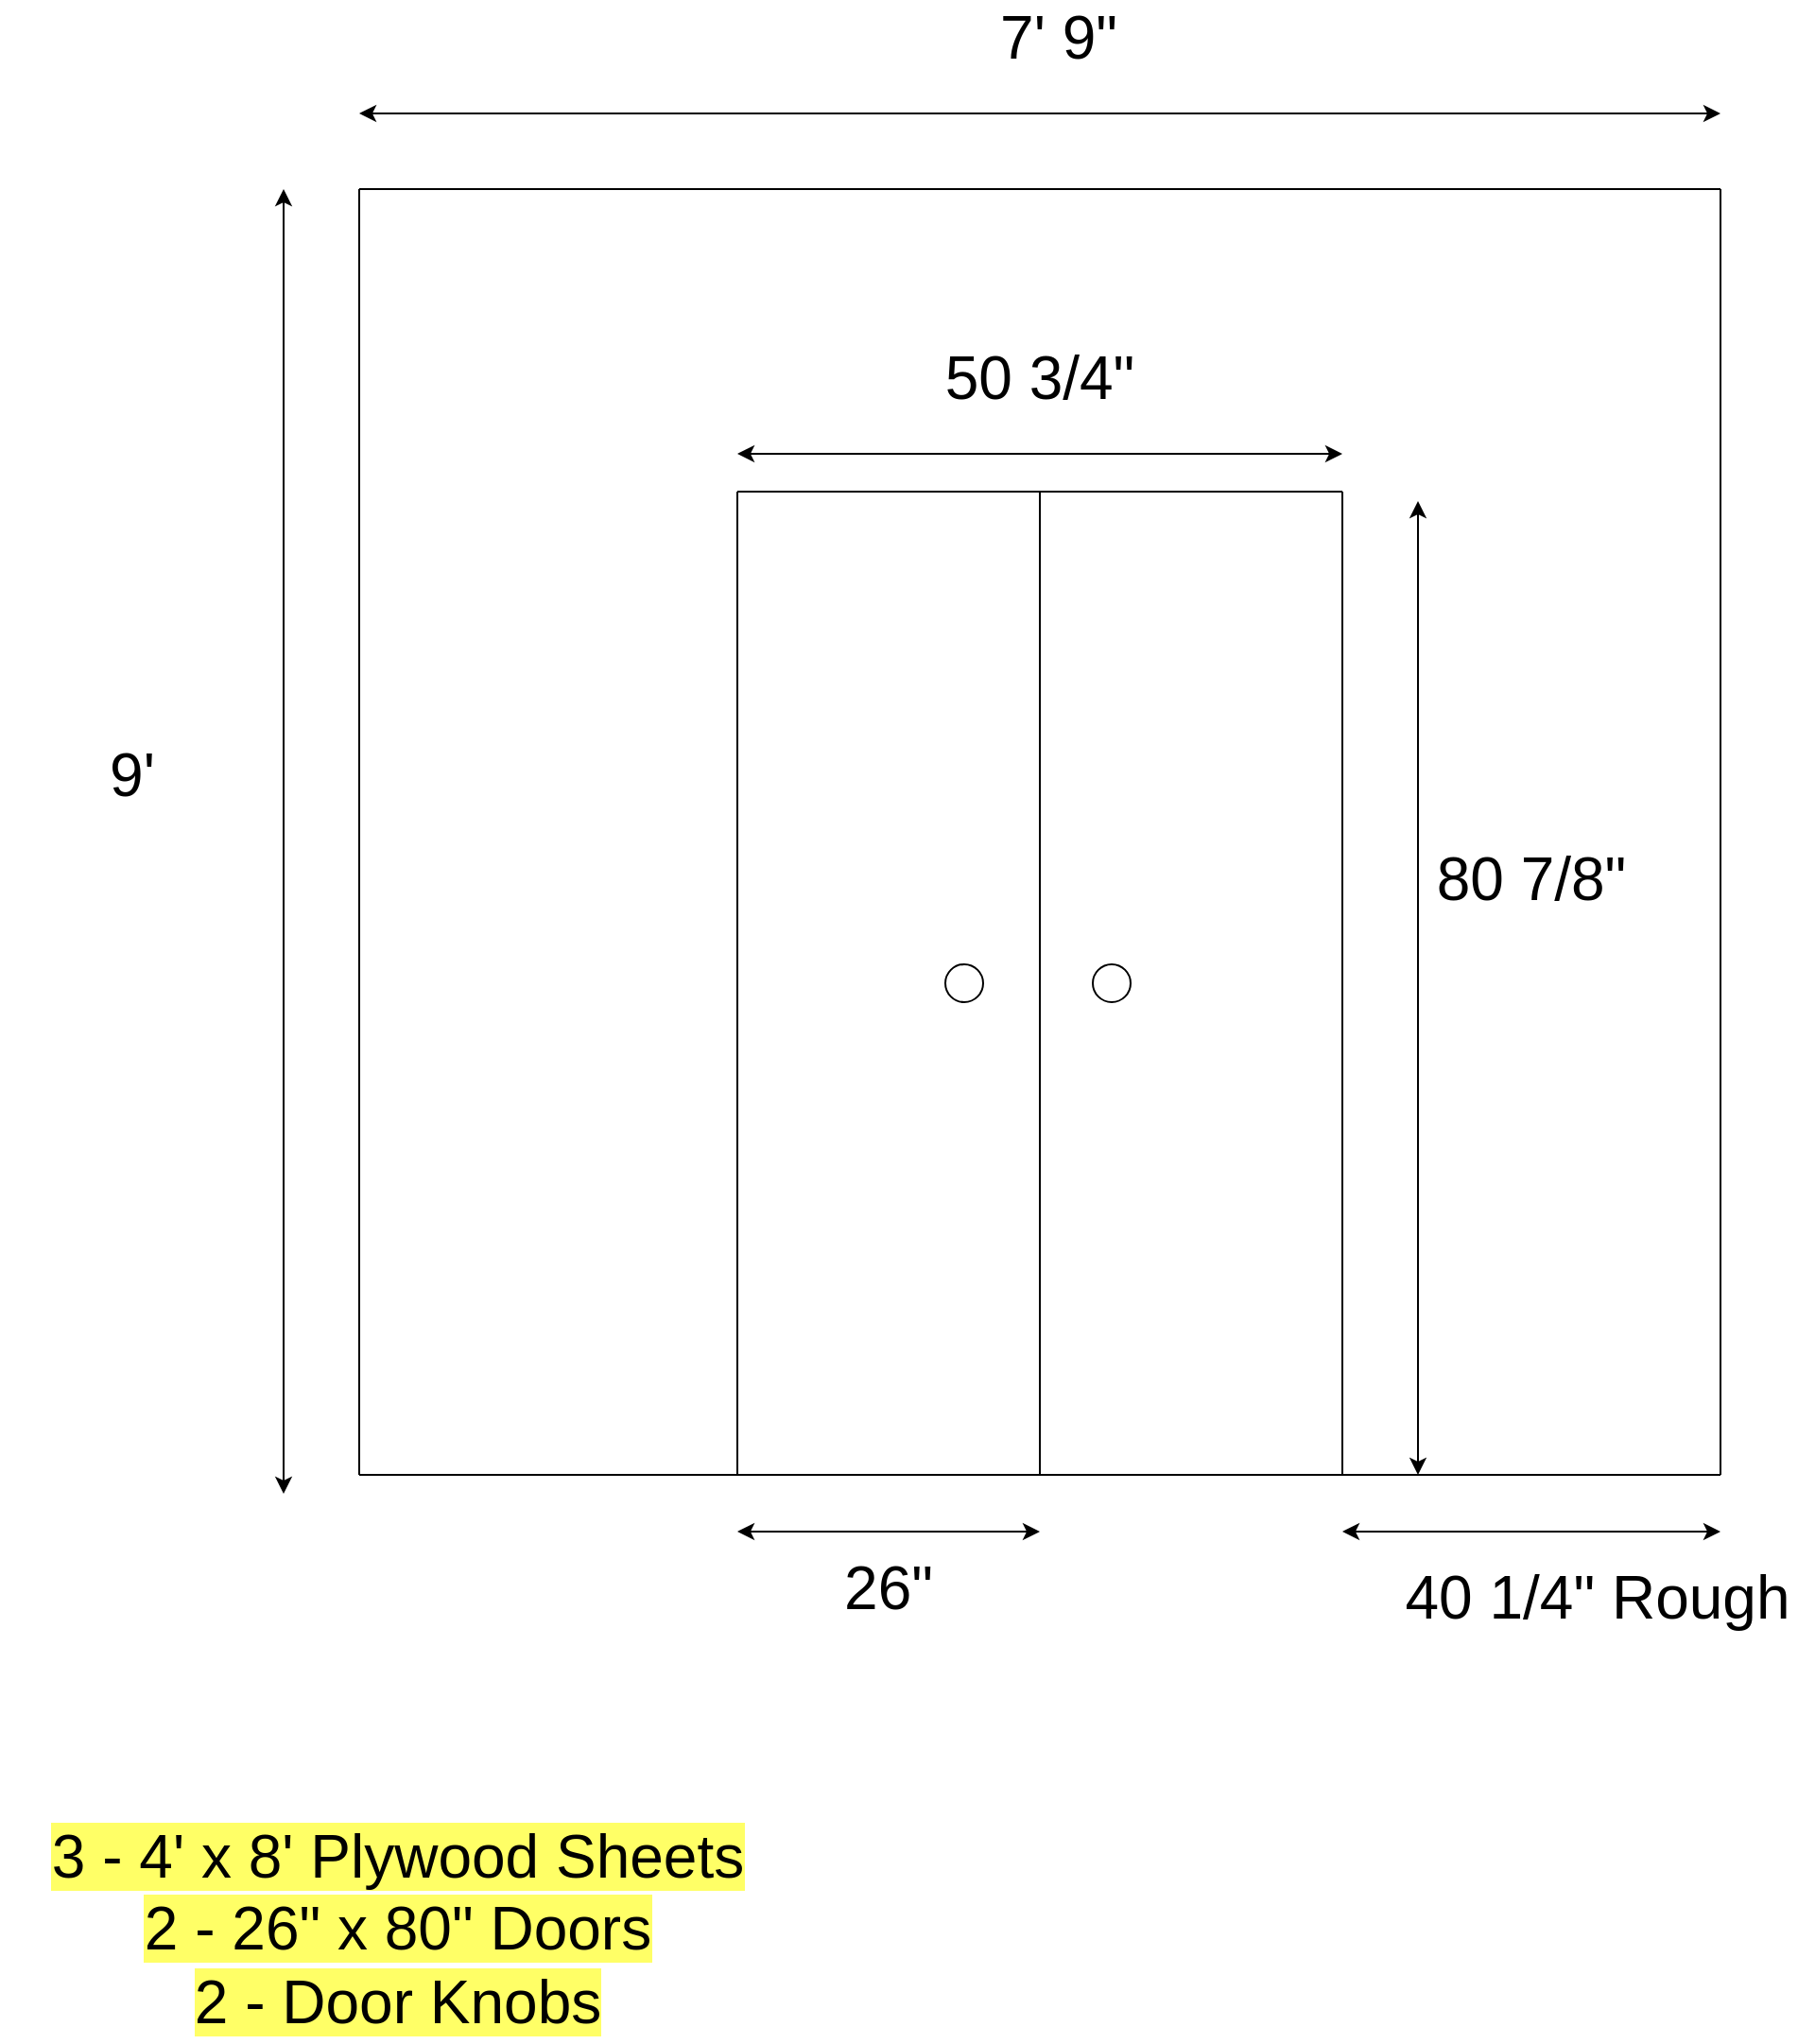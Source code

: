 <mxfile version="14.3.1" type="github">
  <diagram id="h7SI_BFDKXV4uLYVy1Ud" name="Page-1">
    <mxGraphModel dx="1892" dy="1022" grid="1" gridSize="10" guides="1" tooltips="1" connect="1" arrows="1" fold="1" page="1" pageScale="1.5" pageWidth="850" pageHeight="1100" math="0" shadow="0">
      <root>
        <mxCell id="0" />
        <mxCell id="1" parent="0" />
        <mxCell id="78tmiLT96YUY_zmRKEJ_-1" value="" style="endArrow=none;html=1;" edge="1" parent="1">
          <mxGeometry width="50" height="50" relative="1" as="geometry">
            <mxPoint x="440" y="1160" as="sourcePoint" />
            <mxPoint x="440" y="640" as="targetPoint" />
          </mxGeometry>
        </mxCell>
        <mxCell id="78tmiLT96YUY_zmRKEJ_-2" value="" style="endArrow=none;html=1;" edge="1" parent="1">
          <mxGeometry width="50" height="50" relative="1" as="geometry">
            <mxPoint x="960" y="1160" as="sourcePoint" />
            <mxPoint x="960" y="480" as="targetPoint" />
          </mxGeometry>
        </mxCell>
        <mxCell id="78tmiLT96YUY_zmRKEJ_-3" value="" style="endArrow=none;html=1;" edge="1" parent="1">
          <mxGeometry width="50" height="50" relative="1" as="geometry">
            <mxPoint x="240" y="480" as="sourcePoint" />
            <mxPoint x="960" y="480" as="targetPoint" />
          </mxGeometry>
        </mxCell>
        <mxCell id="78tmiLT96YUY_zmRKEJ_-4" value="" style="endArrow=none;html=1;" edge="1" parent="1">
          <mxGeometry width="50" height="50" relative="1" as="geometry">
            <mxPoint x="240" y="1160" as="sourcePoint" />
            <mxPoint x="440" y="1160" as="targetPoint" />
          </mxGeometry>
        </mxCell>
        <mxCell id="78tmiLT96YUY_zmRKEJ_-8" value="" style="endArrow=none;html=1;" edge="1" parent="1">
          <mxGeometry width="50" height="50" relative="1" as="geometry">
            <mxPoint x="440" y="640" as="sourcePoint" />
            <mxPoint x="760" y="640" as="targetPoint" />
          </mxGeometry>
        </mxCell>
        <mxCell id="78tmiLT96YUY_zmRKEJ_-9" value="" style="endArrow=none;html=1;" edge="1" parent="1">
          <mxGeometry width="50" height="50" relative="1" as="geometry">
            <mxPoint x="600" y="1160" as="sourcePoint" />
            <mxPoint x="600" y="640" as="targetPoint" />
          </mxGeometry>
        </mxCell>
        <mxCell id="78tmiLT96YUY_zmRKEJ_-10" value="" style="endArrow=none;html=1;" edge="1" parent="1">
          <mxGeometry width="50" height="50" relative="1" as="geometry">
            <mxPoint x="440" y="1160" as="sourcePoint" />
            <mxPoint x="760" y="1160" as="targetPoint" />
          </mxGeometry>
        </mxCell>
        <mxCell id="78tmiLT96YUY_zmRKEJ_-11" value="" style="ellipse;whiteSpace=wrap;html=1;aspect=fixed;" vertex="1" parent="1">
          <mxGeometry x="550" y="890" width="20" height="20" as="geometry" />
        </mxCell>
        <mxCell id="78tmiLT96YUY_zmRKEJ_-13" value="" style="endArrow=classic;startArrow=classic;html=1;" edge="1" parent="1">
          <mxGeometry width="50" height="50" relative="1" as="geometry">
            <mxPoint x="800" y="1160" as="sourcePoint" />
            <mxPoint x="800" y="645" as="targetPoint" />
          </mxGeometry>
        </mxCell>
        <mxCell id="78tmiLT96YUY_zmRKEJ_-14" value="" style="endArrow=classic;startArrow=classic;html=1;" edge="1" parent="1">
          <mxGeometry width="50" height="50" relative="1" as="geometry">
            <mxPoint x="440" y="620" as="sourcePoint" />
            <mxPoint x="760" y="620" as="targetPoint" />
          </mxGeometry>
        </mxCell>
        <mxCell id="78tmiLT96YUY_zmRKEJ_-17" value="" style="endArrow=none;html=1;" edge="1" parent="1">
          <mxGeometry width="50" height="50" relative="1" as="geometry">
            <mxPoint x="240" y="1160" as="sourcePoint" />
            <mxPoint x="240" y="480" as="targetPoint" />
          </mxGeometry>
        </mxCell>
        <mxCell id="78tmiLT96YUY_zmRKEJ_-19" value="" style="endArrow=none;html=1;" edge="1" parent="1">
          <mxGeometry width="50" height="50" relative="1" as="geometry">
            <mxPoint x="760" y="1160" as="sourcePoint" />
            <mxPoint x="960" y="1160" as="targetPoint" />
          </mxGeometry>
        </mxCell>
        <mxCell id="78tmiLT96YUY_zmRKEJ_-20" value="" style="endArrow=none;html=1;" edge="1" parent="1">
          <mxGeometry width="50" height="50" relative="1" as="geometry">
            <mxPoint x="760" y="1160" as="sourcePoint" />
            <mxPoint x="760" y="640" as="targetPoint" />
          </mxGeometry>
        </mxCell>
        <mxCell id="78tmiLT96YUY_zmRKEJ_-22" value="" style="ellipse;whiteSpace=wrap;html=1;aspect=fixed;" vertex="1" parent="1">
          <mxGeometry x="628" y="890" width="20" height="20" as="geometry" />
        </mxCell>
        <mxCell id="78tmiLT96YUY_zmRKEJ_-23" value="" style="endArrow=classic;startArrow=classic;html=1;" edge="1" parent="1">
          <mxGeometry width="50" height="50" relative="1" as="geometry">
            <mxPoint x="200" y="1170" as="sourcePoint" />
            <mxPoint x="200" y="480" as="targetPoint" />
          </mxGeometry>
        </mxCell>
        <mxCell id="78tmiLT96YUY_zmRKEJ_-24" value="" style="endArrow=classic;startArrow=classic;html=1;" edge="1" parent="1">
          <mxGeometry width="50" height="50" relative="1" as="geometry">
            <mxPoint x="240" y="440" as="sourcePoint" />
            <mxPoint x="960" y="440" as="targetPoint" />
          </mxGeometry>
        </mxCell>
        <mxCell id="78tmiLT96YUY_zmRKEJ_-25" value="" style="endArrow=classic;startArrow=classic;html=1;" edge="1" parent="1">
          <mxGeometry width="50" height="50" relative="1" as="geometry">
            <mxPoint x="440" y="1190" as="sourcePoint" />
            <mxPoint x="600" y="1190" as="targetPoint" />
          </mxGeometry>
        </mxCell>
        <mxCell id="78tmiLT96YUY_zmRKEJ_-26" value="7&#39; 9&quot;" style="text;html=1;strokeColor=none;fillColor=none;align=center;verticalAlign=middle;whiteSpace=wrap;rounded=0;fontSize=32;" vertex="1" parent="1">
          <mxGeometry x="540" y="380" width="140" height="40" as="geometry" />
        </mxCell>
        <mxCell id="78tmiLT96YUY_zmRKEJ_-27" value="50 3/4&quot;" style="text;html=1;strokeColor=none;fillColor=none;align=center;verticalAlign=middle;whiteSpace=wrap;rounded=0;fontSize=32;" vertex="1" parent="1">
          <mxGeometry x="530" y="560" width="140" height="40" as="geometry" />
        </mxCell>
        <mxCell id="78tmiLT96YUY_zmRKEJ_-28" value="80 7/8&quot;" style="text;html=1;strokeColor=none;fillColor=none;align=center;verticalAlign=middle;whiteSpace=wrap;rounded=0;fontSize=32;" vertex="1" parent="1">
          <mxGeometry x="790" y="825" width="140" height="40" as="geometry" />
        </mxCell>
        <mxCell id="78tmiLT96YUY_zmRKEJ_-29" value="9&#39;" style="text;html=1;strokeColor=none;fillColor=none;align=center;verticalAlign=middle;whiteSpace=wrap;rounded=0;fontSize=32;" vertex="1" parent="1">
          <mxGeometry x="50" y="770" width="140" height="40" as="geometry" />
        </mxCell>
        <mxCell id="78tmiLT96YUY_zmRKEJ_-30" value="26&quot;" style="text;html=1;strokeColor=none;fillColor=none;align=center;verticalAlign=middle;whiteSpace=wrap;rounded=0;fontSize=32;" vertex="1" parent="1">
          <mxGeometry x="450" y="1200" width="140" height="40" as="geometry" />
        </mxCell>
        <mxCell id="78tmiLT96YUY_zmRKEJ_-31" value="" style="endArrow=classic;startArrow=classic;html=1;" edge="1" parent="1">
          <mxGeometry width="50" height="50" relative="1" as="geometry">
            <mxPoint x="760" y="1190" as="sourcePoint" />
            <mxPoint x="960" y="1190" as="targetPoint" />
          </mxGeometry>
        </mxCell>
        <mxCell id="78tmiLT96YUY_zmRKEJ_-32" value="40 1/4&quot; Rough" style="text;html=1;strokeColor=none;fillColor=none;align=center;verticalAlign=middle;whiteSpace=wrap;rounded=0;fontSize=32;" vertex="1" parent="1">
          <mxGeometry x="790" y="1210" width="210" height="30" as="geometry" />
        </mxCell>
        <mxCell id="78tmiLT96YUY_zmRKEJ_-33" value="&lt;span style=&quot;background-color: rgb(255 , 255 , 102)&quot;&gt;3 - 4&#39; x 8&#39; Plywood Sheets&lt;br&gt;2 - 26&quot; x 80&quot; Doors&lt;br&gt;2 - Door Knobs&lt;/span&gt;" style="text;html=1;align=center;verticalAlign=middle;resizable=0;points=[];autosize=1;fontSize=32;" vertex="1" parent="1">
          <mxGeometry x="70" y="1340" width="380" height="120" as="geometry" />
        </mxCell>
      </root>
    </mxGraphModel>
  </diagram>
</mxfile>
